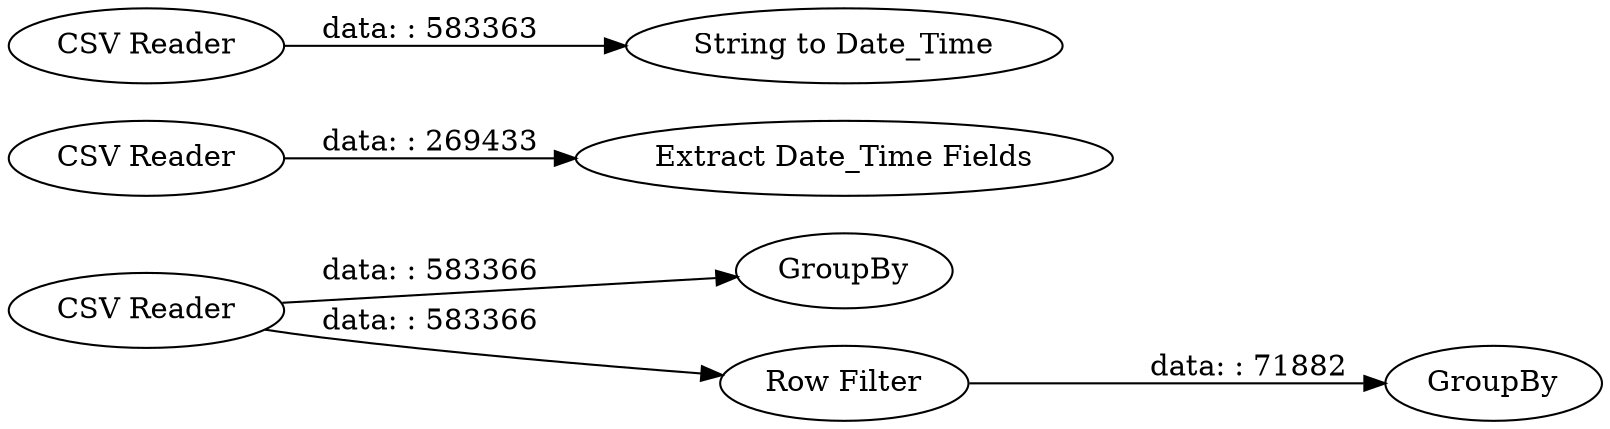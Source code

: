 digraph {
	"-1329599336430468042_6" [label="CSV Reader"]
	"-1329599336430468042_4" [label="Extract Date_Time Fields"]
	"-1329599336430468042_43" [label=GroupBy]
	"-1329599336430468042_1" [label="CSV Reader"]
	"-1329599336430468042_2" [label="String to Date_Time"]
	"-1329599336430468042_41" [label=GroupBy]
	"-1329599336430468042_42" [label="Row Filter"]
	"-1329599336430468042_5" [label="CSV Reader"]
	"-1329599336430468042_6" -> "-1329599336430468042_42" [label="data: : 583366"]
	"-1329599336430468042_42" -> "-1329599336430468042_43" [label="data: : 71882"]
	"-1329599336430468042_1" -> "-1329599336430468042_2" [label="data: : 583363"]
	"-1329599336430468042_6" -> "-1329599336430468042_41" [label="data: : 583366"]
	"-1329599336430468042_5" -> "-1329599336430468042_4" [label="data: : 269433"]
	rankdir=LR
}
